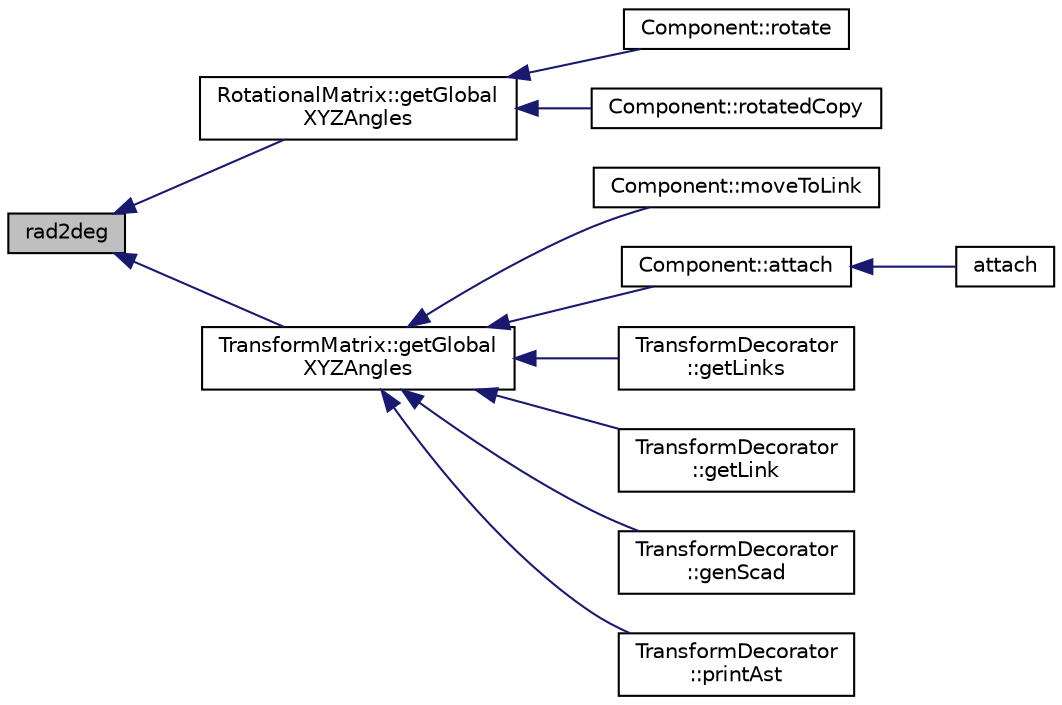 digraph "rad2deg"
{
  edge [fontname="Helvetica",fontsize="10",labelfontname="Helvetica",labelfontsize="10"];
  node [fontname="Helvetica",fontsize="10",shape=record];
  rankdir="LR";
  Node1 [label="rad2deg",height=0.2,width=0.4,color="black", fillcolor="grey75", style="filled" fontcolor="black"];
  Node1 -> Node2 [dir="back",color="midnightblue",fontsize="10",style="solid",fontname="Helvetica"];
  Node2 [label="RotationalMatrix::getGlobal\lXYZAngles",height=0.2,width=0.4,color="black", fillcolor="white", style="filled",URL="$classRotationalMatrix.html#a6e8d9b68336d9507fb71f0e8fea58524",tooltip="Gets the rotation angles about the fixed axes x,y,z. Obtains the rotation angles about the fixed x..."];
  Node2 -> Node3 [dir="back",color="midnightblue",fontsize="10",style="solid",fontname="Helvetica"];
  Node3 [label="Component::rotate",height=0.2,width=0.4,color="black", fillcolor="white", style="filled",URL="$classComponent.html#a60e5379a30551bd9483c39c9c45c13f2",tooltip="Rotate the component."];
  Node2 -> Node4 [dir="back",color="midnightblue",fontsize="10",style="solid",fontname="Helvetica"];
  Node4 [label="Component::rotatedCopy",height=0.2,width=0.4,color="black", fillcolor="white", style="filled",URL="$classComponent.html#a8dd330613261b7e69280fb7666ae869b"];
  Node1 -> Node5 [dir="back",color="midnightblue",fontsize="10",style="solid",fontname="Helvetica"];
  Node5 [label="TransformMatrix::getGlobal\lXYZAngles",height=0.2,width=0.4,color="black", fillcolor="white", style="filled",URL="$classTransformMatrix.html#a72b499093d75f6737660168c21b01a5b",tooltip="Gets the rotation angles about the fixed axes x,y,z. Obtains the rotation angles about the fixed x..."];
  Node5 -> Node6 [dir="back",color="midnightblue",fontsize="10",style="solid",fontname="Helvetica"];
  Node6 [label="Component::moveToLink",height=0.2,width=0.4,color="black", fillcolor="white", style="filled",URL="$classComponent.html#a90358faa491581771a2677e8cdc00bfd",tooltip="Move To Link Function This method rotates and translates the component in order to place it at a link..."];
  Node5 -> Node7 [dir="back",color="midnightblue",fontsize="10",style="solid",fontname="Helvetica"];
  Node7 [label="Component::attach",height=0.2,width=0.4,color="black", fillcolor="white", style="filled",URL="$classComponent.html#a229e816c0585cc4452b0200e0e842d1c",tooltip="Attaches two components This method attaches attachment component to the componet, making the links fit together."];
  Node7 -> Node8 [dir="back",color="midnightblue",fontsize="10",style="solid",fontname="Helvetica"];
  Node8 [label="attach",height=0.2,width=0.4,color="black", fillcolor="white", style="filled",URL="$globalfunctions_8h.html#a09e34955be2ae478ecf8ee52ce4cc741",tooltip="Attaches two components This method attaches attachment component to base componet, making the links fit together."];
  Node5 -> Node9 [dir="back",color="midnightblue",fontsize="10",style="solid",fontname="Helvetica"];
  Node9 [label="TransformDecorator\l::getLinks",height=0.2,width=0.4,color="black", fillcolor="white", style="filled",URL="$classTransformDecorator.html#a5ecdeb6ea7f0a75928fcd5260378c6d8"];
  Node5 -> Node10 [dir="back",color="midnightblue",fontsize="10",style="solid",fontname="Helvetica"];
  Node10 [label="TransformDecorator\l::getLink",height=0.2,width=0.4,color="black", fillcolor="white", style="filled",URL="$classTransformDecorator.html#a2ef0f71beae424dd67ebbeb378015ee8"];
  Node5 -> Node11 [dir="back",color="midnightblue",fontsize="10",style="solid",fontname="Helvetica"];
  Node11 [label="TransformDecorator\l::genScad",height=0.2,width=0.4,color="black", fillcolor="white", style="filled",URL="$classTransformDecorator.html#a9866184fd42f691550367e580e7f2fde",tooltip="Generate SCAD output for this object."];
  Node5 -> Node12 [dir="back",color="midnightblue",fontsize="10",style="solid",fontname="Helvetica"];
  Node12 [label="TransformDecorator\l::printAst",height=0.2,width=0.4,color="black", fillcolor="white", style="filled",URL="$classTransformDecorator.html#a45dd85b8684ad8a1bfa3a3b67c6e20ec",tooltip="Generate AST output for this object."];
}
